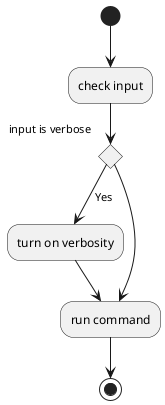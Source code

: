 @startuml
(*)  --> "check input"
If "input is verbose" then
--> [Yes] "turn on verbosity"
--> "run command"
else
--> "run command"
Endif
-->(*)

@enduml

@startuml
start
: 需求方直接主管;

if (敏感程度) then (L1、A1)
    : 需求方二级主管;
    : 安全部;
    : 需求方中心负责人;
    : 归属方owner;
    : 归属方直接主管;
else if (敏感程度) then (L2、A2)
    : 需求方二级主管;
    : 安全部;
    : 归属方owner;
else
    : 安全部;
    : 归属方owner;
endif

end
@enduml
